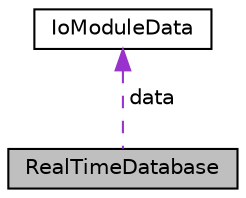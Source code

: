 digraph "RealTimeDatabase"
{
 // LATEX_PDF_SIZE
  edge [fontname="Helvetica",fontsize="10",labelfontname="Helvetica",labelfontsize="10"];
  node [fontname="Helvetica",fontsize="10",shape=record];
  Node1 [label="RealTimeDatabase",height=0.2,width=0.4,color="black", fillcolor="grey75", style="filled", fontcolor="black",tooltip="Struct to hold real-time data and a mutex for thread-safe access."];
  Node2 -> Node1 [dir="back",color="darkorchid3",fontsize="10",style="dashed",label=" data" ,fontname="Helvetica"];
  Node2 [label="IoModuleData",height=0.2,width=0.4,color="black", fillcolor="white", style="filled",URL="$structIoModuleData.html",tooltip="Holds all input/output module data including state of LEDs, buttons and ADC values."];
}
